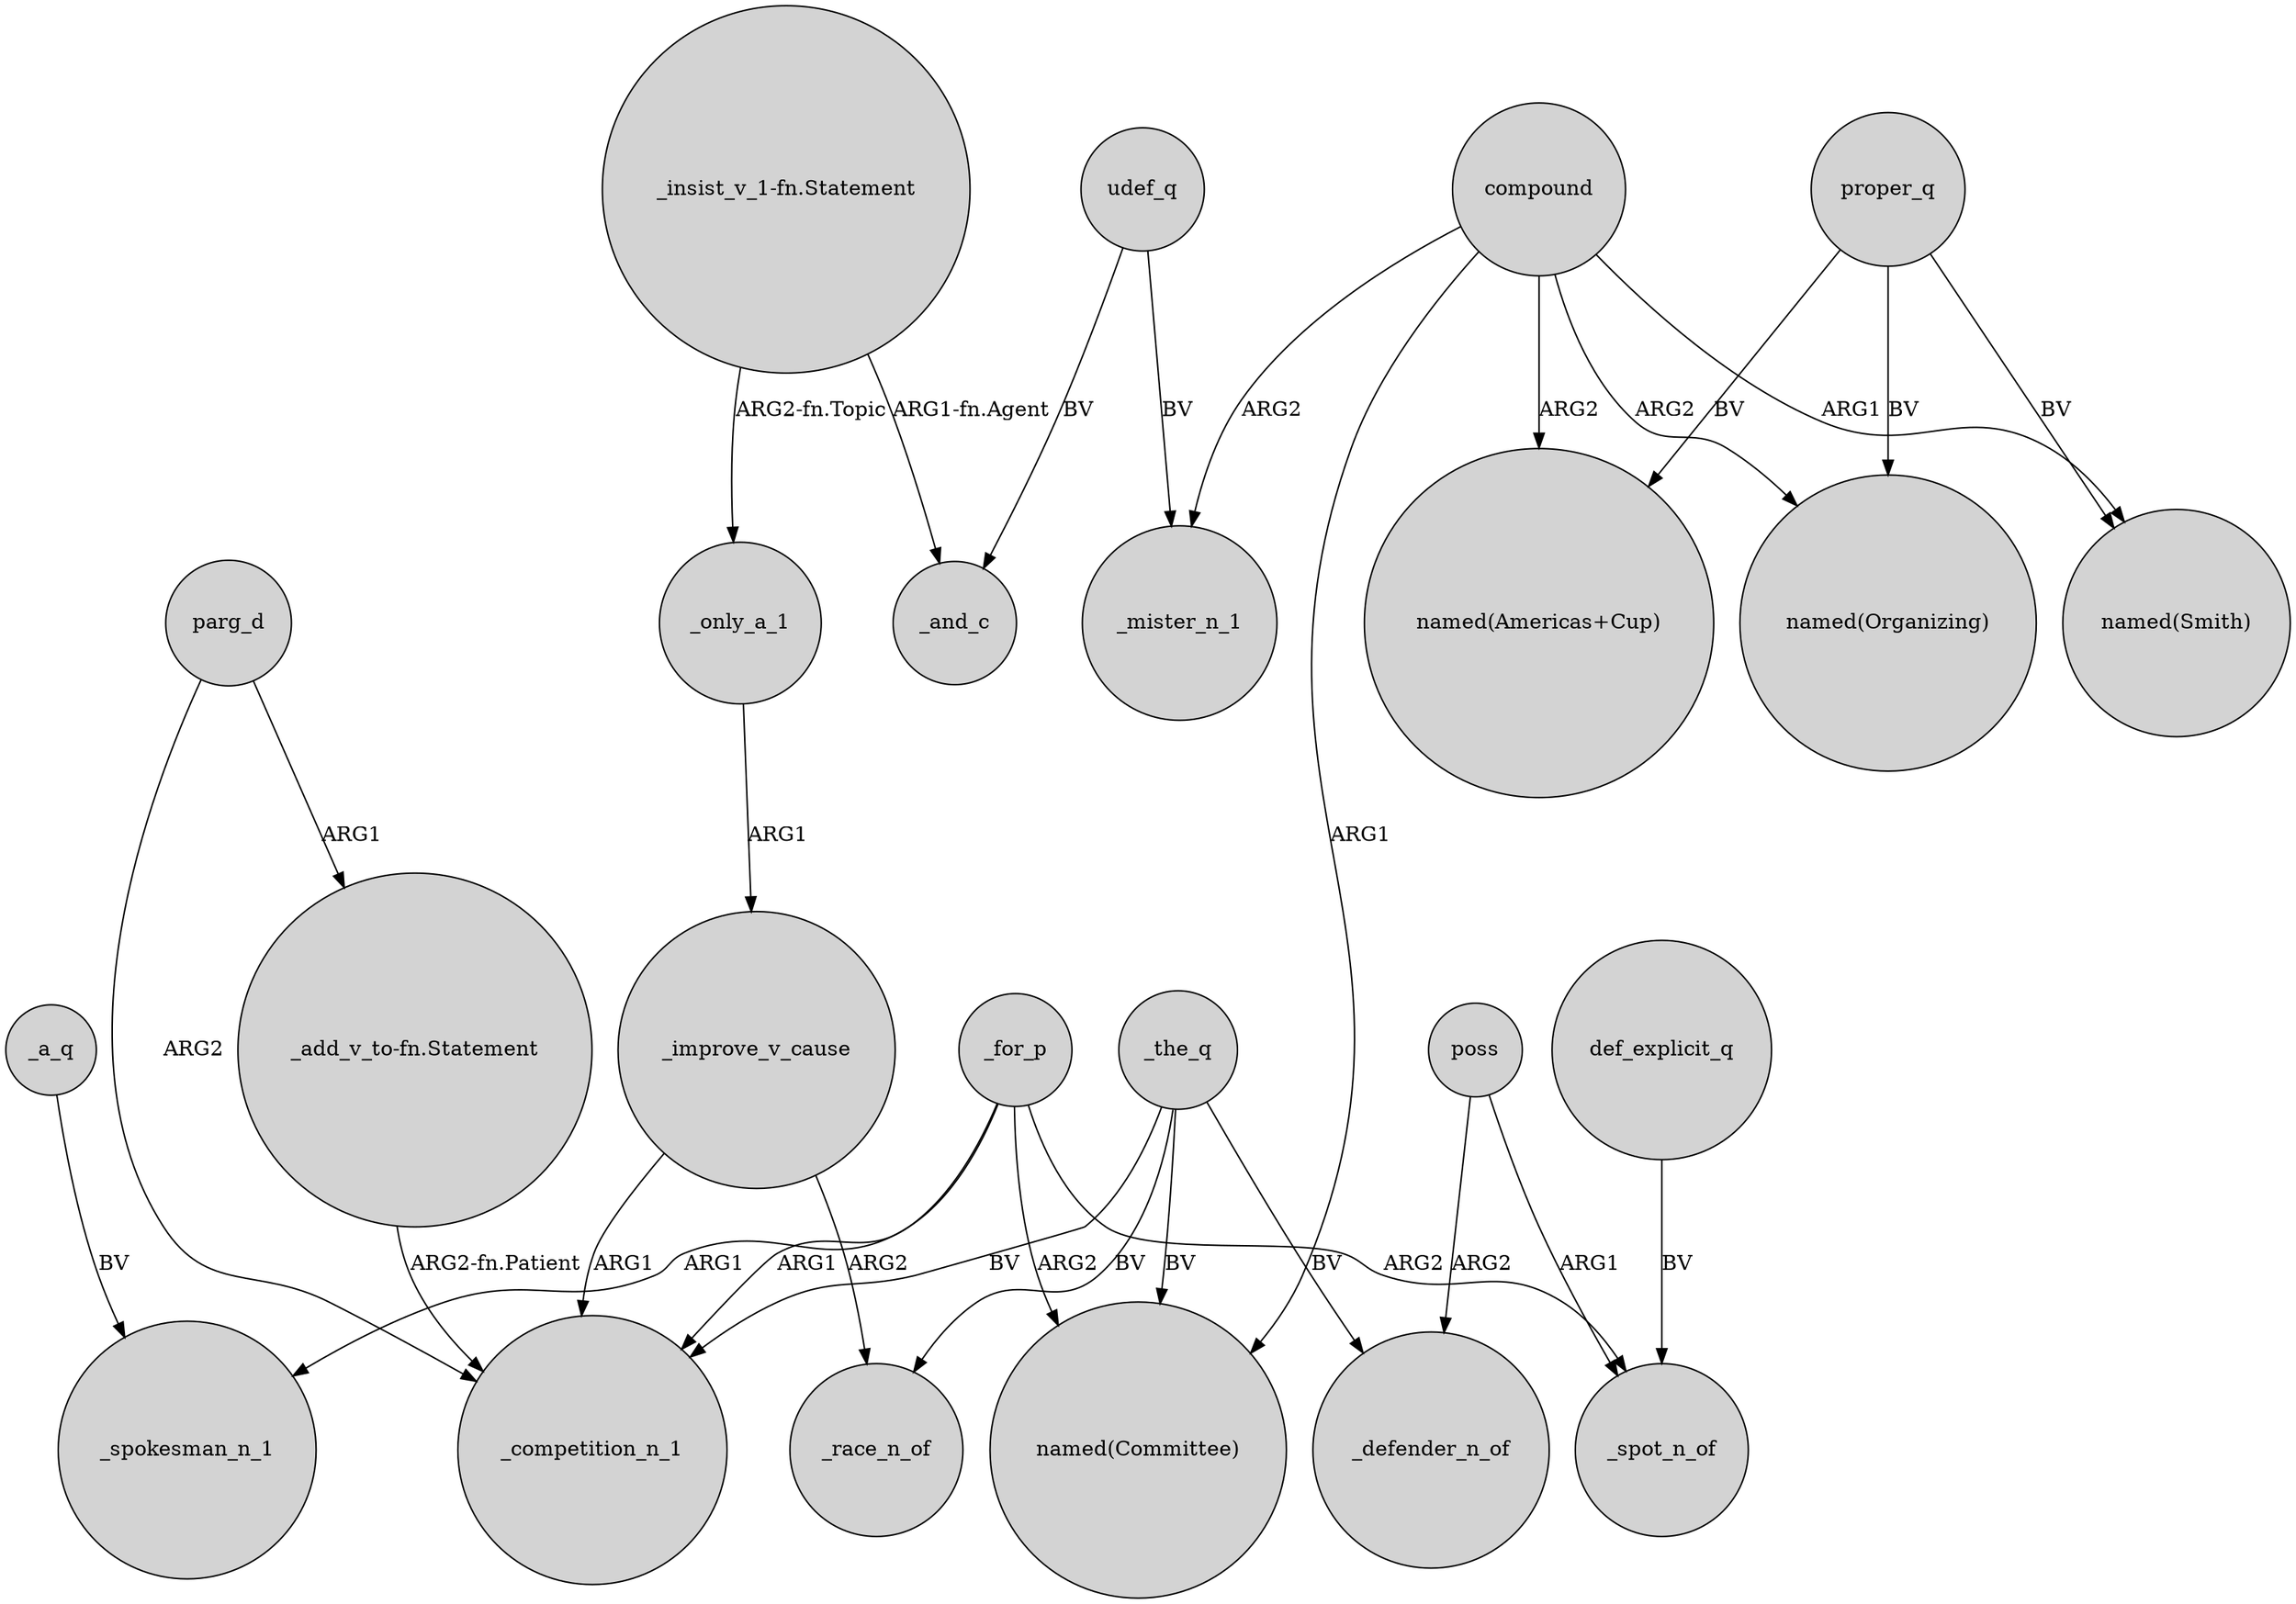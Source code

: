 digraph {
	node [shape=circle style=filled]
	_for_p -> _spokesman_n_1 [label=ARG1]
	_the_q -> _competition_n_1 [label=BV]
	"_insist_v_1-fn.Statement" -> _and_c [label="ARG1-fn.Agent"]
	compound -> _mister_n_1 [label=ARG2]
	_for_p -> _spot_n_of [label=ARG2]
	udef_q -> _mister_n_1 [label=BV]
	parg_d -> "_add_v_to-fn.Statement" [label=ARG1]
	_for_p -> _competition_n_1 [label=ARG1]
	_the_q -> _race_n_of [label=BV]
	def_explicit_q -> _spot_n_of [label=BV]
	proper_q -> "named(Americas+Cup)" [label=BV]
	parg_d -> _competition_n_1 [label=ARG2]
	_improve_v_cause -> _competition_n_1 [label=ARG1]
	proper_q -> "named(Organizing)" [label=BV]
	"_insist_v_1-fn.Statement" -> _only_a_1 [label="ARG2-fn.Topic"]
	_only_a_1 -> _improve_v_cause [label=ARG1]
	compound -> "named(Smith)" [label=ARG1]
	poss -> _spot_n_of [label=ARG1]
	compound -> "named(Organizing)" [label=ARG2]
	"_add_v_to-fn.Statement" -> _competition_n_1 [label="ARG2-fn.Patient"]
	_improve_v_cause -> _race_n_of [label=ARG2]
	compound -> "named(Committee)" [label=ARG1]
	compound -> "named(Americas+Cup)" [label=ARG2]
	poss -> _defender_n_of [label=ARG2]
	_a_q -> _spokesman_n_1 [label=BV]
	_the_q -> "named(Committee)" [label=BV]
	proper_q -> "named(Smith)" [label=BV]
	_for_p -> "named(Committee)" [label=ARG2]
	udef_q -> _and_c [label=BV]
	_the_q -> _defender_n_of [label=BV]
}
